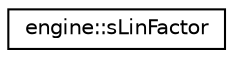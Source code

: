 digraph G
{
  edge [fontname="Helvetica",fontsize="10",labelfontname="Helvetica",labelfontsize="10"];
  node [fontname="Helvetica",fontsize="10",shape=record];
  rankdir="LR";
  Node1 [label="engine::sLinFactor",height=0.2,width=0.4,color="black", fillcolor="white", style="filled",URL="$structengine_1_1sLinFactor.html"];
}
